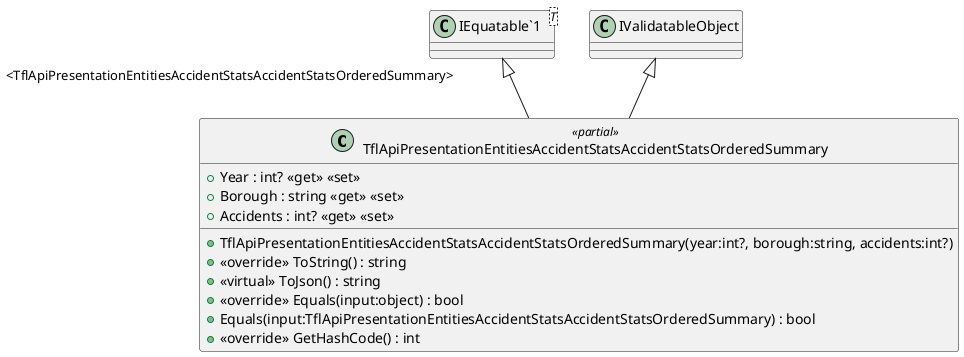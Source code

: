 @startuml
class TflApiPresentationEntitiesAccidentStatsAccidentStatsOrderedSummary <<partial>> {
    + TflApiPresentationEntitiesAccidentStatsAccidentStatsOrderedSummary(year:int?, borough:string, accidents:int?)
    + Year : int? <<get>> <<set>>
    + Borough : string <<get>> <<set>>
    + Accidents : int? <<get>> <<set>>
    + <<override>> ToString() : string
    + <<virtual>> ToJson() : string
    + <<override>> Equals(input:object) : bool
    + Equals(input:TflApiPresentationEntitiesAccidentStatsAccidentStatsOrderedSummary) : bool
    + <<override>> GetHashCode() : int
}
class "IEquatable`1"<T> {
}
"IEquatable`1" "<TflApiPresentationEntitiesAccidentStatsAccidentStatsOrderedSummary>" <|-- TflApiPresentationEntitiesAccidentStatsAccidentStatsOrderedSummary
IValidatableObject <|-- TflApiPresentationEntitiesAccidentStatsAccidentStatsOrderedSummary
@enduml
